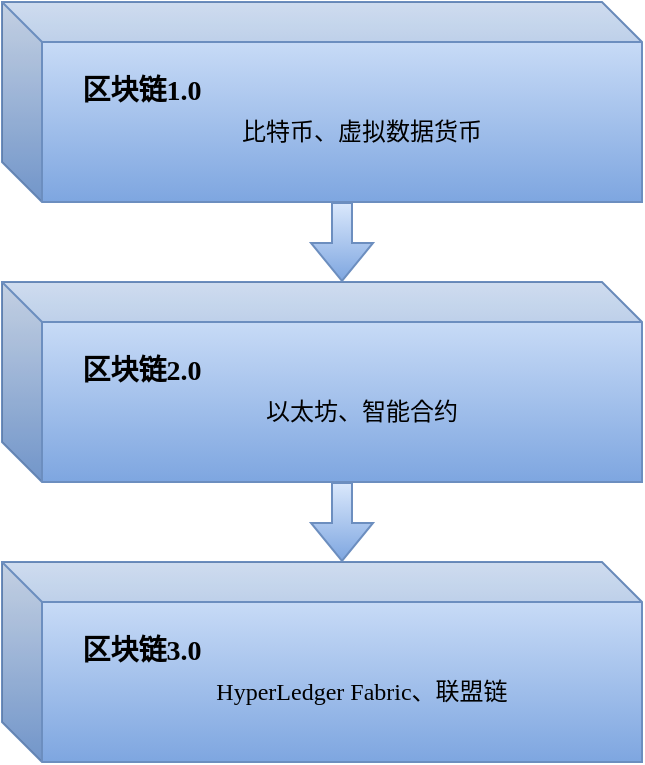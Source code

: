 <mxfile version="21.3.2" type="github">
  <diagram name="第 1 页" id="xVtJOKviFMq02ExK82yl">
    <mxGraphModel dx="1434" dy="708" grid="1" gridSize="10" guides="1" tooltips="1" connect="1" arrows="1" fold="1" page="1" pageScale="1" pageWidth="827" pageHeight="1169" math="0" shadow="0">
      <root>
        <mxCell id="0" />
        <mxCell id="1" parent="0" />
        <mxCell id="36kEexT9LBENIULuebOG-1" value="" style="shape=cube;whiteSpace=wrap;html=1;boundedLbl=1;backgroundOutline=1;darkOpacity=0.05;darkOpacity2=0.1;fillColor=#dae8fc;strokeColor=#6c8ebf;gradientColor=#7ea6e0;fontFamily=宋体;" vertex="1" parent="1">
          <mxGeometry x="160" y="60" width="320" height="100" as="geometry" />
        </mxCell>
        <mxCell id="36kEexT9LBENIULuebOG-2" value="区块链1.0" style="text;html=1;strokeColor=none;fillColor=none;align=center;verticalAlign=middle;whiteSpace=wrap;rounded=0;fontStyle=1;fontSize=14;fontFamily=宋体;" vertex="1" parent="1">
          <mxGeometry x="190" y="90" width="80" height="30" as="geometry" />
        </mxCell>
        <mxCell id="36kEexT9LBENIULuebOG-3" value="比特币、虚拟数据货币" style="text;html=1;strokeColor=none;fillColor=none;align=center;verticalAlign=middle;whiteSpace=wrap;rounded=0;fontFamily=宋体;" vertex="1" parent="1">
          <mxGeometry x="250" y="110" width="180" height="30" as="geometry" />
        </mxCell>
        <mxCell id="36kEexT9LBENIULuebOG-4" value="" style="shape=cube;whiteSpace=wrap;html=1;boundedLbl=1;backgroundOutline=1;darkOpacity=0.05;darkOpacity2=0.1;fillColor=#dae8fc;strokeColor=#6c8ebf;gradientColor=#7ea6e0;fontFamily=宋体;" vertex="1" parent="1">
          <mxGeometry x="160" y="200" width="320" height="100" as="geometry" />
        </mxCell>
        <mxCell id="36kEexT9LBENIULuebOG-5" value="区块链2.0" style="text;html=1;strokeColor=none;fillColor=none;align=center;verticalAlign=middle;whiteSpace=wrap;rounded=0;fontStyle=1;fontSize=14;fontFamily=宋体;" vertex="1" parent="1">
          <mxGeometry x="190" y="230" width="80" height="30" as="geometry" />
        </mxCell>
        <mxCell id="36kEexT9LBENIULuebOG-6" value="以太坊、智能合约" style="text;html=1;strokeColor=none;fillColor=none;align=center;verticalAlign=middle;whiteSpace=wrap;rounded=0;fontFamily=宋体;" vertex="1" parent="1">
          <mxGeometry x="250" y="250" width="180" height="30" as="geometry" />
        </mxCell>
        <mxCell id="36kEexT9LBENIULuebOG-10" value="" style="shape=flexArrow;endArrow=classic;html=1;rounded=0;fillColor=#dae8fc;gradientColor=#7ea6e0;strokeColor=#6c8ebf;exitX=0;exitY=0;exitDx=170;exitDy=100;exitPerimeter=0;fontFamily=宋体;" edge="1" parent="1" source="36kEexT9LBENIULuebOG-1">
          <mxGeometry width="50" height="50" relative="1" as="geometry">
            <mxPoint x="20" y="230" as="sourcePoint" />
            <mxPoint x="330" y="200" as="targetPoint" />
          </mxGeometry>
        </mxCell>
        <mxCell id="36kEexT9LBENIULuebOG-11" value="" style="shape=cube;whiteSpace=wrap;html=1;boundedLbl=1;backgroundOutline=1;darkOpacity=0.05;darkOpacity2=0.1;fillColor=#dae8fc;strokeColor=#6c8ebf;gradientColor=#7ea6e0;" vertex="1" parent="1">
          <mxGeometry x="160" y="340" width="320" height="100" as="geometry" />
        </mxCell>
        <mxCell id="36kEexT9LBENIULuebOG-12" value="区块链3.0" style="text;html=1;strokeColor=none;fillColor=none;align=center;verticalAlign=middle;whiteSpace=wrap;rounded=0;fontStyle=1;fontSize=14;fontFamily=宋体;" vertex="1" parent="1">
          <mxGeometry x="190" y="370" width="80" height="30" as="geometry" />
        </mxCell>
        <mxCell id="36kEexT9LBENIULuebOG-13" value="&lt;font face=&quot;Times New Roman&quot;&gt;HyperLedger Fabric&lt;/font&gt;&lt;font face=&quot;宋体&quot;&gt;、联盟链&lt;/font&gt;" style="text;html=1;strokeColor=none;fillColor=none;align=center;verticalAlign=middle;whiteSpace=wrap;rounded=0;" vertex="1" parent="1">
          <mxGeometry x="250" y="390" width="180" height="30" as="geometry" />
        </mxCell>
        <mxCell id="36kEexT9LBENIULuebOG-14" value="" style="shape=flexArrow;endArrow=classic;html=1;rounded=0;fillColor=#dae8fc;gradientColor=#7ea6e0;strokeColor=#6c8ebf;exitX=0;exitY=0;exitDx=170;exitDy=100;exitPerimeter=0;" edge="1" parent="1">
          <mxGeometry width="50" height="50" relative="1" as="geometry">
            <mxPoint x="330" y="300" as="sourcePoint" />
            <mxPoint x="330" y="340" as="targetPoint" />
          </mxGeometry>
        </mxCell>
      </root>
    </mxGraphModel>
  </diagram>
</mxfile>
